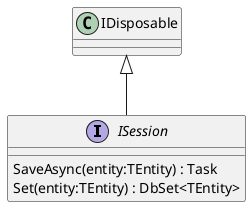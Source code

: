 @startuml
interface ISession {
    SaveAsync(entity:TEntity) : Task
    Set(entity:TEntity) : DbSet<TEntity>
}
IDisposable <|-- ISession
@enduml
